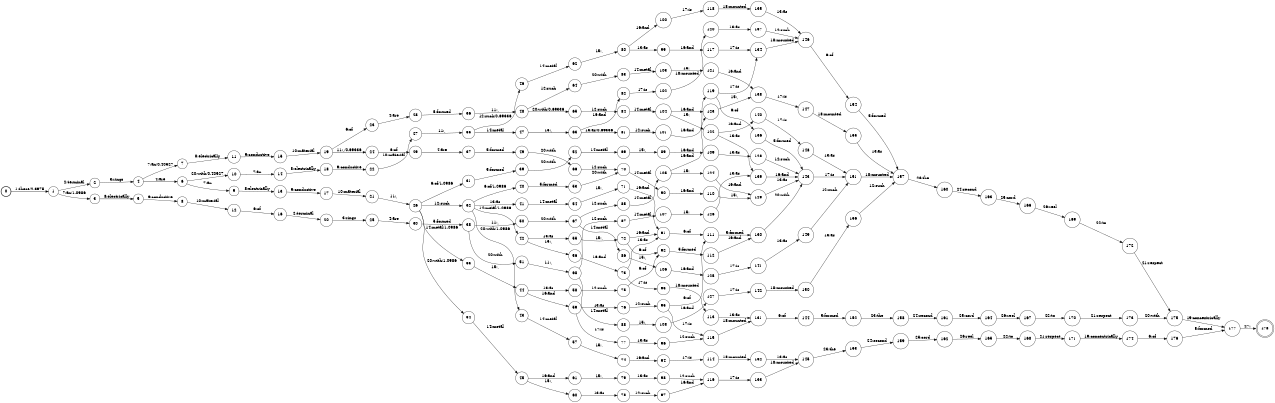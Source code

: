 digraph FST {
rankdir = LR;
size = "8.5,11";
label = "";
center = 1;
orientation = Portrait;
ranksep = "0.4";
nodesep = "0.25";
0 [label = "0", shape = circle, style = bold, fontsize = 14]
	0 -> 1 [label = "1:these/2.3975", fontsize = 14];
1 [label = "1", shape = circle, style = solid, fontsize = 14]
	1 -> 2 [label = "2:terminal", fontsize = 14];
	1 -> 3 [label = "7:an/1.0986", fontsize = 14];
2 [label = "2", shape = circle, style = solid, fontsize = 14]
	2 -> 4 [label = "3:rings", fontsize = 14];
3 [label = "3", shape = circle, style = solid, fontsize = 14]
	3 -> 5 [label = "8:electrically", fontsize = 14];
4 [label = "4", shape = circle, style = solid, fontsize = 14]
	4 -> 6 [label = "4:are", fontsize = 14];
	4 -> 7 [label = "7:an/0.40527", fontsize = 14];
5 [label = "5", shape = circle, style = solid, fontsize = 14]
	5 -> 8 [label = "9:conductive", fontsize = 14];
6 [label = "6", shape = circle, style = solid, fontsize = 14]
	6 -> 9 [label = "7:an", fontsize = 14];
	6 -> 10 [label = "20:with/0.40527", fontsize = 14];
7 [label = "7", shape = circle, style = solid, fontsize = 14]
	7 -> 11 [label = "8:electrically", fontsize = 14];
8 [label = "8", shape = circle, style = solid, fontsize = 14]
	8 -> 12 [label = "10:material", fontsize = 14];
9 [label = "9", shape = circle, style = solid, fontsize = 14]
	9 -> 13 [label = "8:electrically", fontsize = 14];
10 [label = "10", shape = circle, style = solid, fontsize = 14]
	10 -> 14 [label = "7:an", fontsize = 14];
11 [label = "11", shape = circle, style = solid, fontsize = 14]
	11 -> 15 [label = "9:conductive", fontsize = 14];
12 [label = "12", shape = circle, style = solid, fontsize = 14]
	12 -> 16 [label = "6:of", fontsize = 14];
13 [label = "13", shape = circle, style = solid, fontsize = 14]
	13 -> 17 [label = "9:conductive", fontsize = 14];
14 [label = "14", shape = circle, style = solid, fontsize = 14]
	14 -> 18 [label = "8:electrically", fontsize = 14];
15 [label = "15", shape = circle, style = solid, fontsize = 14]
	15 -> 19 [label = "10:material", fontsize = 14];
16 [label = "16", shape = circle, style = solid, fontsize = 14]
	16 -> 20 [label = "2:terminal", fontsize = 14];
17 [label = "17", shape = circle, style = solid, fontsize = 14]
	17 -> 21 [label = "10:material", fontsize = 14];
18 [label = "18", shape = circle, style = solid, fontsize = 14]
	18 -> 22 [label = "9:conductive", fontsize = 14];
19 [label = "19", shape = circle, style = solid, fontsize = 14]
	19 -> 23 [label = "6:of", fontsize = 14];
	19 -> 24 [label = "11:,/0.69336", fontsize = 14];
20 [label = "20", shape = circle, style = solid, fontsize = 14]
	20 -> 25 [label = "3:rings", fontsize = 14];
21 [label = "21", shape = circle, style = solid, fontsize = 14]
	21 -> 26 [label = "11:,", fontsize = 14];
22 [label = "22", shape = circle, style = solid, fontsize = 14]
	22 -> 27 [label = "10:material", fontsize = 14];
23 [label = "23", shape = circle, style = solid, fontsize = 14]
	23 -> 28 [label = "4:are", fontsize = 14];
24 [label = "24", shape = circle, style = solid, fontsize = 14]
	24 -> 29 [label = "6:of", fontsize = 14];
25 [label = "25", shape = circle, style = solid, fontsize = 14]
	25 -> 30 [label = "4:are", fontsize = 14];
26 [label = "26", shape = circle, style = solid, fontsize = 14]
	26 -> 31 [label = "6:of/1.0986", fontsize = 14];
	26 -> 32 [label = "12:such", fontsize = 14];
	26 -> 33 [label = "14:metal/1.0986", fontsize = 14];
	26 -> 34 [label = "20:with/1.0986", fontsize = 14];
27 [label = "27", shape = circle, style = solid, fontsize = 14]
	27 -> 35 [label = "11:,", fontsize = 14];
28 [label = "28", shape = circle, style = solid, fontsize = 14]
	28 -> 36 [label = "5:formed", fontsize = 14];
29 [label = "29", shape = circle, style = solid, fontsize = 14]
	29 -> 37 [label = "4:are", fontsize = 14];
30 [label = "30", shape = circle, style = solid, fontsize = 14]
	30 -> 38 [label = "5:formed", fontsize = 14];
31 [label = "31", shape = circle, style = solid, fontsize = 14]
	31 -> 39 [label = "5:formed", fontsize = 14];
32 [label = "32", shape = circle, style = solid, fontsize = 14]
	32 -> 40 [label = "6:of/1.0986", fontsize = 14];
	32 -> 41 [label = "13:as", fontsize = 14];
	32 -> 42 [label = "14:metal/1.0986", fontsize = 14];
	32 -> 43 [label = "20:with/1.0986", fontsize = 14];
33 [label = "33", shape = circle, style = solid, fontsize = 14]
	33 -> 44 [label = "15:,", fontsize = 14];
34 [label = "34", shape = circle, style = solid, fontsize = 14]
	34 -> 45 [label = "14:metal", fontsize = 14];
35 [label = "35", shape = circle, style = solid, fontsize = 14]
	35 -> 46 [label = "12:such/0.69336", fontsize = 14];
	35 -> 47 [label = "14:metal", fontsize = 14];
36 [label = "36", shape = circle, style = solid, fontsize = 14]
	36 -> 48 [label = "11:,", fontsize = 14];
37 [label = "37", shape = circle, style = solid, fontsize = 14]
	37 -> 49 [label = "5:formed", fontsize = 14];
38 [label = "38", shape = circle, style = solid, fontsize = 14]
	38 -> 50 [label = "11:,", fontsize = 14];
	38 -> 51 [label = "20:with", fontsize = 14];
39 [label = "39", shape = circle, style = solid, fontsize = 14]
	39 -> 52 [label = "20:with", fontsize = 14];
40 [label = "40", shape = circle, style = solid, fontsize = 14]
	40 -> 53 [label = "5:formed", fontsize = 14];
41 [label = "41", shape = circle, style = solid, fontsize = 14]
	41 -> 54 [label = "14:metal", fontsize = 14];
42 [label = "42", shape = circle, style = solid, fontsize = 14]
	42 -> 56 [label = "15:,", fontsize = 14];
	42 -> 55 [label = "13:as", fontsize = 14];
43 [label = "43", shape = circle, style = solid, fontsize = 14]
	43 -> 57 [label = "14:metal", fontsize = 14];
44 [label = "44", shape = circle, style = solid, fontsize = 14]
	44 -> 58 [label = "13:as", fontsize = 14];
	44 -> 59 [label = "16:and", fontsize = 14];
45 [label = "45", shape = circle, style = solid, fontsize = 14]
	45 -> 60 [label = "15:,", fontsize = 14];
	45 -> 61 [label = "16:and", fontsize = 14];
46 [label = "46", shape = circle, style = solid, fontsize = 14]
	46 -> 62 [label = "14:metal", fontsize = 14];
47 [label = "47", shape = circle, style = solid, fontsize = 14]
	47 -> 63 [label = "15:,", fontsize = 14];
48 [label = "48", shape = circle, style = solid, fontsize = 14]
	48 -> 64 [label = "12:such", fontsize = 14];
	48 -> 65 [label = "20:with/0.69336", fontsize = 14];
49 [label = "49", shape = circle, style = solid, fontsize = 14]
	49 -> 66 [label = "20:with", fontsize = 14];
50 [label = "50", shape = circle, style = solid, fontsize = 14]
	50 -> 67 [label = "20:with", fontsize = 14];
51 [label = "51", shape = circle, style = solid, fontsize = 14]
	51 -> 68 [label = "11:,", fontsize = 14];
52 [label = "52", shape = circle, style = solid, fontsize = 14]
	52 -> 69 [label = "14:metal", fontsize = 14];
53 [label = "53", shape = circle, style = solid, fontsize = 14]
	53 -> 70 [label = "20:with", fontsize = 14];
54 [label = "54", shape = circle, style = solid, fontsize = 14]
	54 -> 71 [label = "15:,", fontsize = 14];
55 [label = "55", shape = circle, style = solid, fontsize = 14]
	55 -> 72 [label = "15:,", fontsize = 14];
56 [label = "56", shape = circle, style = solid, fontsize = 14]
	56 -> 73 [label = "16:and", fontsize = 14];
57 [label = "57", shape = circle, style = solid, fontsize = 14]
	57 -> 74 [label = "15:,", fontsize = 14];
58 [label = "58", shape = circle, style = solid, fontsize = 14]
	58 -> 75 [label = "12:such", fontsize = 14];
59 [label = "59", shape = circle, style = solid, fontsize = 14]
	59 -> 76 [label = "13:as", fontsize = 14];
	59 -> 77 [label = "17:is", fontsize = 14];
60 [label = "60", shape = circle, style = solid, fontsize = 14]
	60 -> 78 [label = "13:as", fontsize = 14];
61 [label = "61", shape = circle, style = solid, fontsize = 14]
	61 -> 79 [label = "15:,", fontsize = 14];
62 [label = "62", shape = circle, style = solid, fontsize = 14]
	62 -> 80 [label = "15:,", fontsize = 14];
63 [label = "63", shape = circle, style = solid, fontsize = 14]
	63 -> 81 [label = "13:as/0.69336", fontsize = 14];
	63 -> 82 [label = "16:and", fontsize = 14];
64 [label = "64", shape = circle, style = solid, fontsize = 14]
	64 -> 83 [label = "20:with", fontsize = 14];
65 [label = "65", shape = circle, style = solid, fontsize = 14]
	65 -> 84 [label = "12:such", fontsize = 14];
66 [label = "66", shape = circle, style = solid, fontsize = 14]
	66 -> 70 [label = "12:such", fontsize = 14];
67 [label = "67", shape = circle, style = solid, fontsize = 14]
	67 -> 85 [label = "12:such", fontsize = 14];
	67 -> 86 [label = "14:metal", fontsize = 14];
68 [label = "68", shape = circle, style = solid, fontsize = 14]
	68 -> 87 [label = "12:such", fontsize = 14];
	68 -> 88 [label = "14:metal", fontsize = 14];
69 [label = "69", shape = circle, style = solid, fontsize = 14]
	69 -> 89 [label = "15:,", fontsize = 14];
70 [label = "70", shape = circle, style = solid, fontsize = 14]
	70 -> 90 [label = "14:metal", fontsize = 14];
71 [label = "71", shape = circle, style = solid, fontsize = 14]
	71 -> 91 [label = "16:and", fontsize = 14];
72 [label = "72", shape = circle, style = solid, fontsize = 14]
	72 -> 92 [label = "6:of", fontsize = 14];
	72 -> 91 [label = "16:and", fontsize = 14];
73 [label = "73", shape = circle, style = solid, fontsize = 14]
	73 -> 91 [label = "13:as", fontsize = 14];
	73 -> 93 [label = "17:is", fontsize = 14];
74 [label = "74", shape = circle, style = solid, fontsize = 14]
	74 -> 94 [label = "16:and", fontsize = 14];
75 [label = "75", shape = circle, style = solid, fontsize = 14]
	75 -> 92 [label = "6:of", fontsize = 14];
76 [label = "76", shape = circle, style = solid, fontsize = 14]
	76 -> 95 [label = "12:such", fontsize = 14];
77 [label = "77", shape = circle, style = solid, fontsize = 14]
	77 -> 96 [label = "13:as", fontsize = 14];
78 [label = "78", shape = circle, style = solid, fontsize = 14]
	78 -> 97 [label = "12:such", fontsize = 14];
79 [label = "79", shape = circle, style = solid, fontsize = 14]
	79 -> 98 [label = "13:as", fontsize = 14];
80 [label = "80", shape = circle, style = solid, fontsize = 14]
	80 -> 99 [label = "13:as", fontsize = 14];
	80 -> 100 [label = "16:and", fontsize = 14];
81 [label = "81", shape = circle, style = solid, fontsize = 14]
	81 -> 101 [label = "12:such", fontsize = 14];
82 [label = "82", shape = circle, style = solid, fontsize = 14]
	82 -> 102 [label = "17:is", fontsize = 14];
83 [label = "83", shape = circle, style = solid, fontsize = 14]
	83 -> 103 [label = "14:metal", fontsize = 14];
84 [label = "84", shape = circle, style = solid, fontsize = 14]
	84 -> 104 [label = "14:metal", fontsize = 14];
85 [label = "85", shape = circle, style = solid, fontsize = 14]
	85 -> 105 [label = "14:metal", fontsize = 14];
86 [label = "86", shape = circle, style = solid, fontsize = 14]
	86 -> 106 [label = "15:,", fontsize = 14];
87 [label = "87", shape = circle, style = solid, fontsize = 14]
	87 -> 107 [label = "14:metal", fontsize = 14];
88 [label = "88", shape = circle, style = solid, fontsize = 14]
	88 -> 108 [label = "15:,", fontsize = 14];
89 [label = "89", shape = circle, style = solid, fontsize = 14]
	89 -> 109 [label = "16:and", fontsize = 14];
90 [label = "90", shape = circle, style = solid, fontsize = 14]
	90 -> 110 [label = "16:and", fontsize = 14];
91 [label = "91", shape = circle, style = solid, fontsize = 14]
	91 -> 111 [label = "6:of", fontsize = 14];
92 [label = "92", shape = circle, style = solid, fontsize = 14]
	92 -> 112 [label = "5:formed", fontsize = 14];
93 [label = "93", shape = circle, style = solid, fontsize = 14]
	93 -> 113 [label = "18:mounted", fontsize = 14];
94 [label = "94", shape = circle, style = solid, fontsize = 14]
	94 -> 114 [label = "17:is", fontsize = 14];
95 [label = "95", shape = circle, style = solid, fontsize = 14]
	95 -> 111 [label = "6:of", fontsize = 14];
	95 -> 115 [label = "17:is", fontsize = 14];
96 [label = "96", shape = circle, style = solid, fontsize = 14]
	96 -> 115 [label = "12:such", fontsize = 14];
97 [label = "97", shape = circle, style = solid, fontsize = 14]
	97 -> 116 [label = "16:and", fontsize = 14];
98 [label = "98", shape = circle, style = solid, fontsize = 14]
	98 -> 116 [label = "12:such", fontsize = 14];
99 [label = "99", shape = circle, style = solid, fontsize = 14]
	99 -> 117 [label = "16:and", fontsize = 14];
100 [label = "100", shape = circle, style = solid, fontsize = 14]
	100 -> 118 [label = "17:is", fontsize = 14];
101 [label = "101", shape = circle, style = solid, fontsize = 14]
	101 -> 119 [label = "16:and", fontsize = 14];
102 [label = "102", shape = circle, style = solid, fontsize = 14]
	102 -> 120 [label = "18:mounted", fontsize = 14];
103 [label = "103", shape = circle, style = solid, fontsize = 14]
	103 -> 121 [label = "15:,", fontsize = 14];
104 [label = "104", shape = circle, style = solid, fontsize = 14]
	104 -> 122 [label = "15:,", fontsize = 14];
	104 -> 123 [label = "16:and", fontsize = 14];
105 [label = "105", shape = circle, style = solid, fontsize = 14]
	105 -> 124 [label = "15:,", fontsize = 14];
	105 -> 123 [label = "16:and", fontsize = 14];
106 [label = "106", shape = circle, style = solid, fontsize = 14]
	106 -> 125 [label = "16:and", fontsize = 14];
107 [label = "107", shape = circle, style = solid, fontsize = 14]
	107 -> 126 [label = "15:,", fontsize = 14];
108 [label = "108", shape = circle, style = solid, fontsize = 14]
	108 -> 127 [label = "16:and", fontsize = 14];
109 [label = "109", shape = circle, style = solid, fontsize = 14]
	109 -> 128 [label = "13:as", fontsize = 14];
110 [label = "110", shape = circle, style = solid, fontsize = 14]
	110 -> 129 [label = "15:,", fontsize = 14];
111 [label = "111", shape = circle, style = solid, fontsize = 14]
	111 -> 130 [label = "5:formed", fontsize = 14];
112 [label = "112", shape = circle, style = solid, fontsize = 14]
	112 -> 130 [label = "16:and", fontsize = 14];
113 [label = "113", shape = circle, style = solid, fontsize = 14]
	113 -> 131 [label = "13:as", fontsize = 14];
114 [label = "114", shape = circle, style = solid, fontsize = 14]
	114 -> 132 [label = "18:mounted", fontsize = 14];
115 [label = "115", shape = circle, style = solid, fontsize = 14]
	115 -> 131 [label = "18:mounted", fontsize = 14];
116 [label = "116", shape = circle, style = solid, fontsize = 14]
	116 -> 133 [label = "17:is", fontsize = 14];
117 [label = "117", shape = circle, style = solid, fontsize = 14]
	117 -> 134 [label = "17:is", fontsize = 14];
118 [label = "118", shape = circle, style = solid, fontsize = 14]
	118 -> 135 [label = "18:mounted", fontsize = 14];
119 [label = "119", shape = circle, style = solid, fontsize = 14]
	119 -> 136 [label = "6:of", fontsize = 14];
	119 -> 134 [label = "17:is", fontsize = 14];
120 [label = "120", shape = circle, style = solid, fontsize = 14]
	120 -> 137 [label = "13:as", fontsize = 14];
121 [label = "121", shape = circle, style = solid, fontsize = 14]
	121 -> 138 [label = "16:and", fontsize = 14];
122 [label = "122", shape = circle, style = solid, fontsize = 14]
	122 -> 139 [label = "13:as", fontsize = 14];
	122 -> 140 [label = "16:and", fontsize = 14];
123 [label = "123", shape = circle, style = solid, fontsize = 14]
	123 -> 138 [label = "15:,", fontsize = 14];
124 [label = "124", shape = circle, style = solid, fontsize = 14]
	124 -> 129 [label = "16:and", fontsize = 14];
125 [label = "125", shape = circle, style = solid, fontsize = 14]
	125 -> 141 [label = "17:is", fontsize = 14];
126 [label = "126", shape = circle, style = solid, fontsize = 14]
	126 -> 139 [label = "13:as", fontsize = 14];
127 [label = "127", shape = circle, style = solid, fontsize = 14]
	127 -> 142 [label = "17:is", fontsize = 14];
128 [label = "128", shape = circle, style = solid, fontsize = 14]
	128 -> 143 [label = "12:such", fontsize = 14];
129 [label = "129", shape = circle, style = solid, fontsize = 14]
	129 -> 143 [label = "13:as", fontsize = 14];
130 [label = "130", shape = circle, style = solid, fontsize = 14]
	130 -> 143 [label = "20:with", fontsize = 14];
131 [label = "131", shape = circle, style = solid, fontsize = 14]
	131 -> 144 [label = "6:of", fontsize = 14];
132 [label = "132", shape = circle, style = solid, fontsize = 14]
	132 -> 145 [label = "13:as", fontsize = 14];
133 [label = "133", shape = circle, style = solid, fontsize = 14]
	133 -> 145 [label = "18:mounted", fontsize = 14];
134 [label = "134", shape = circle, style = solid, fontsize = 14]
	134 -> 146 [label = "18:mounted", fontsize = 14];
135 [label = "135", shape = circle, style = solid, fontsize = 14]
	135 -> 146 [label = "13:as", fontsize = 14];
136 [label = "136", shape = circle, style = solid, fontsize = 14]
	136 -> 143 [label = "5:formed", fontsize = 14];
137 [label = "137", shape = circle, style = solid, fontsize = 14]
	137 -> 146 [label = "12:such", fontsize = 14];
138 [label = "138", shape = circle, style = solid, fontsize = 14]
	138 -> 147 [label = "17:is", fontsize = 14];
139 [label = "139", shape = circle, style = solid, fontsize = 14]
	139 -> 143 [label = "16:and", fontsize = 14];
140 [label = "140", shape = circle, style = solid, fontsize = 14]
	140 -> 148 [label = "17:is", fontsize = 14];
141 [label = "141", shape = circle, style = solid, fontsize = 14]
	141 -> 149 [label = "13:as", fontsize = 14];
142 [label = "142", shape = circle, style = solid, fontsize = 14]
	142 -> 150 [label = "18:mounted", fontsize = 14];
143 [label = "143", shape = circle, style = solid, fontsize = 14]
	143 -> 151 [label = "17:is", fontsize = 14];
144 [label = "144", shape = circle, style = solid, fontsize = 14]
	144 -> 152 [label = "5:formed", fontsize = 14];
145 [label = "145", shape = circle, style = solid, fontsize = 14]
	145 -> 153 [label = "23:the", fontsize = 14];
146 [label = "146", shape = circle, style = solid, fontsize = 14]
	146 -> 154 [label = "6:of", fontsize = 14];
147 [label = "147", shape = circle, style = solid, fontsize = 14]
	147 -> 155 [label = "18:mounted", fontsize = 14];
148 [label = "148", shape = circle, style = solid, fontsize = 14]
	148 -> 151 [label = "13:as", fontsize = 14];
149 [label = "149", shape = circle, style = solid, fontsize = 14]
	149 -> 151 [label = "12:such", fontsize = 14];
150 [label = "150", shape = circle, style = solid, fontsize = 14]
	150 -> 156 [label = "13:as", fontsize = 14];
151 [label = "151", shape = circle, style = solid, fontsize = 14]
	151 -> 157 [label = "18:mounted", fontsize = 14];
152 [label = "152", shape = circle, style = solid, fontsize = 14]
	152 -> 158 [label = "23:the", fontsize = 14];
153 [label = "153", shape = circle, style = solid, fontsize = 14]
	153 -> 159 [label = "24:second", fontsize = 14];
154 [label = "154", shape = circle, style = solid, fontsize = 14]
	154 -> 157 [label = "5:formed", fontsize = 14];
155 [label = "155", shape = circle, style = solid, fontsize = 14]
	155 -> 157 [label = "13:as", fontsize = 14];
156 [label = "156", shape = circle, style = solid, fontsize = 14]
	156 -> 157 [label = "12:such", fontsize = 14];
157 [label = "157", shape = circle, style = solid, fontsize = 14]
	157 -> 160 [label = "23:the", fontsize = 14];
158 [label = "158", shape = circle, style = solid, fontsize = 14]
	158 -> 161 [label = "24:second", fontsize = 14];
159 [label = "159", shape = circle, style = solid, fontsize = 14]
	159 -> 162 [label = "25:cord", fontsize = 14];
160 [label = "160", shape = circle, style = solid, fontsize = 14]
	160 -> 163 [label = "24:second", fontsize = 14];
161 [label = "161", shape = circle, style = solid, fontsize = 14]
	161 -> 164 [label = "25:cord", fontsize = 14];
162 [label = "162", shape = circle, style = solid, fontsize = 14]
	162 -> 165 [label = "26:reel", fontsize = 14];
163 [label = "163", shape = circle, style = solid, fontsize = 14]
	163 -> 166 [label = "25:cord", fontsize = 14];
164 [label = "164", shape = circle, style = solid, fontsize = 14]
	164 -> 167 [label = "26:reel", fontsize = 14];
165 [label = "165", shape = circle, style = solid, fontsize = 14]
	165 -> 168 [label = "22:to", fontsize = 14];
166 [label = "166", shape = circle, style = solid, fontsize = 14]
	166 -> 169 [label = "26:reel", fontsize = 14];
167 [label = "167", shape = circle, style = solid, fontsize = 14]
	167 -> 170 [label = "22:to", fontsize = 14];
168 [label = "168", shape = circle, style = solid, fontsize = 14]
	168 -> 171 [label = "21:respect", fontsize = 14];
169 [label = "169", shape = circle, style = solid, fontsize = 14]
	169 -> 172 [label = "22:to", fontsize = 14];
170 [label = "170", shape = circle, style = solid, fontsize = 14]
	170 -> 173 [label = "21:respect", fontsize = 14];
171 [label = "171", shape = circle, style = solid, fontsize = 14]
	171 -> 174 [label = "19:concentrically", fontsize = 14];
172 [label = "172", shape = circle, style = solid, fontsize = 14]
	172 -> 175 [label = "21:respect", fontsize = 14];
173 [label = "173", shape = circle, style = solid, fontsize = 14]
	173 -> 175 [label = "20:with", fontsize = 14];
174 [label = "174", shape = circle, style = solid, fontsize = 14]
	174 -> 176 [label = "6:of", fontsize = 14];
175 [label = "175", shape = circle, style = solid, fontsize = 14]
	175 -> 177 [label = "19:concentrically", fontsize = 14];
176 [label = "176", shape = circle, style = solid, fontsize = 14]
	176 -> 177 [label = "5:formed", fontsize = 14];
177 [label = "177", shape = circle, style = solid, fontsize = 14]
	177 -> 178 [label = "27:.", fontsize = 14];
178 [label = "178", shape = doublecircle, style = solid, fontsize = 14]
}

